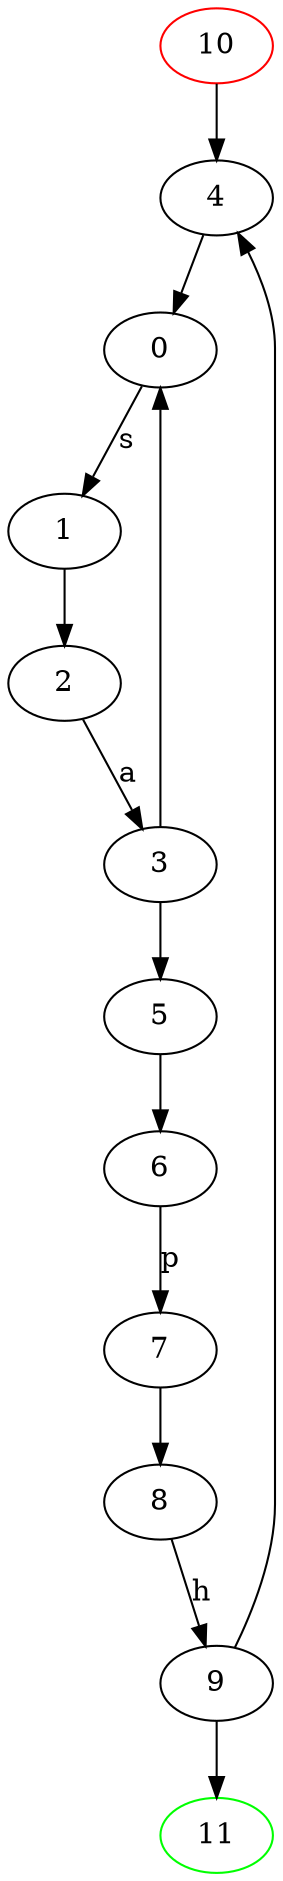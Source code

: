 digraph {
	10 [color="red"]
	10 -> 4 [label=""]
	4 -> 0 [label=""]
	0 -> 1 [label="s"]
	1 -> 2 [label=""]
	2 -> 3 [label="a"]
	3 -> 5 [label=""]
	5 -> 6 [label=""]
	6 -> 7 [label="p"]
	7 -> 8 [label=""]
	8 -> 9 [label="h"]
	11 [color="green"]
	9 -> 11 [label=""]
	11 [color="green"]
	9 -> 4 [label=""]
	3 -> 0 [label=""]
}
